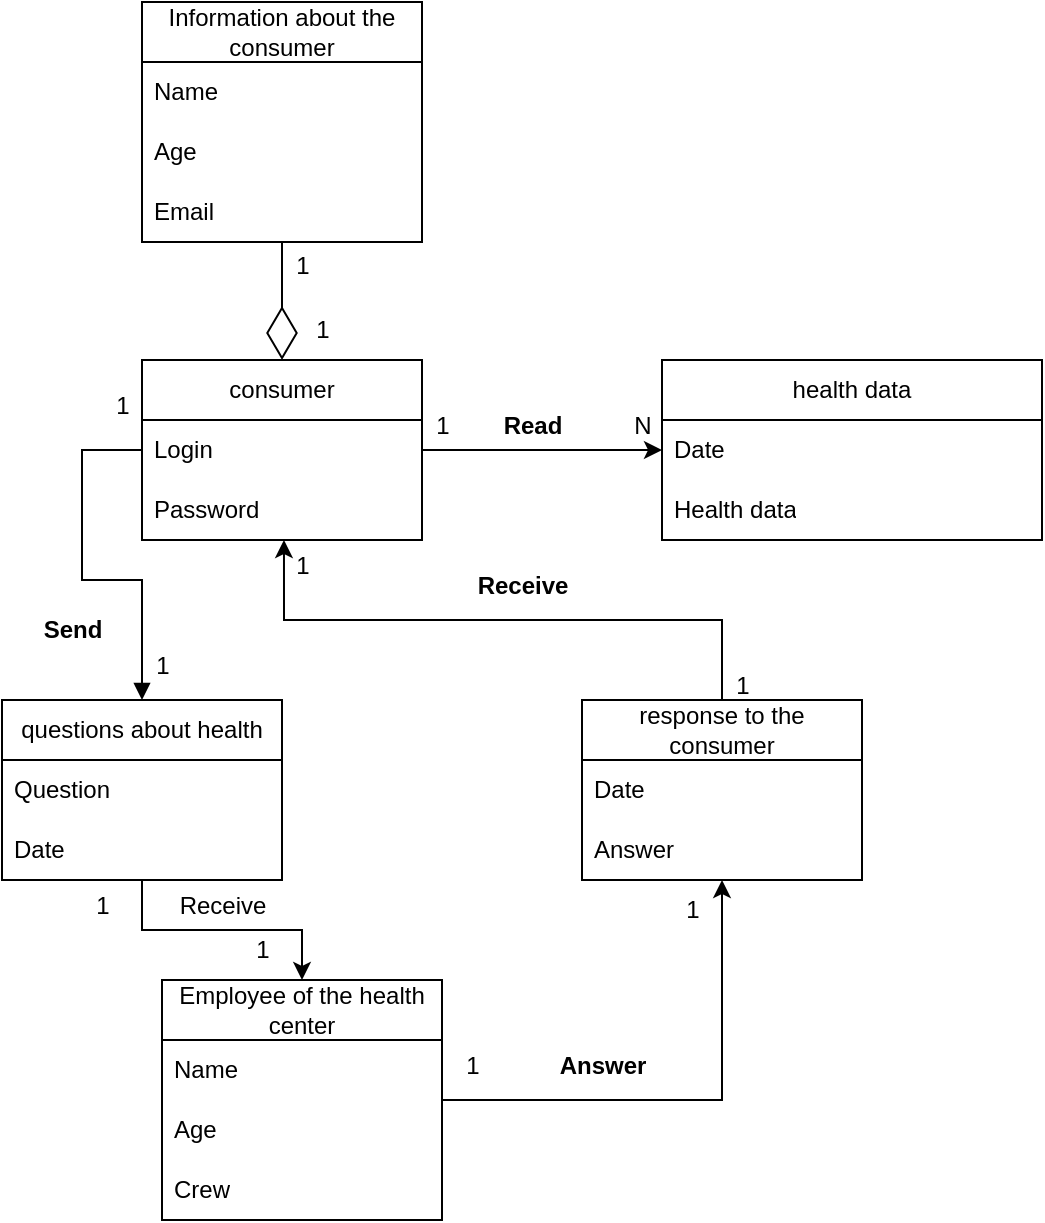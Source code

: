 <mxfile version="22.1.3" type="device">
  <diagram name="Page-1" id="9f46799a-70d6-7492-0946-bef42562c5a5">
    <mxGraphModel dx="1114" dy="615" grid="1" gridSize="10" guides="1" tooltips="1" connect="1" arrows="1" fold="1" page="1" pageScale="1" pageWidth="1100" pageHeight="850" background="none" math="0" shadow="0">
      <root>
        <mxCell id="0" />
        <mxCell id="1" parent="0" />
        <mxCell id="9bia1SHxIzR9saYs0n-D-1" value="&lt;font style=&quot;vertical-align: inherit;&quot;&gt;&lt;font style=&quot;vertical-align: inherit;&quot;&gt;health data&lt;/font&gt;&lt;/font&gt;" style="swimlane;fontStyle=0;childLayout=stackLayout;horizontal=1;startSize=30;horizontalStack=0;resizeParent=1;resizeParentMax=0;resizeLast=0;collapsible=1;marginBottom=0;whiteSpace=wrap;html=1;" parent="1" vertex="1">
          <mxGeometry x="330" y="250" width="190" height="90" as="geometry" />
        </mxCell>
        <mxCell id="9bia1SHxIzR9saYs0n-D-2" value="Date" style="text;strokeColor=none;fillColor=none;align=left;verticalAlign=middle;spacingLeft=4;spacingRight=4;overflow=hidden;points=[[0,0.5],[1,0.5]];portConstraint=eastwest;rotatable=0;whiteSpace=wrap;html=1;" parent="9bia1SHxIzR9saYs0n-D-1" vertex="1">
          <mxGeometry y="30" width="190" height="30" as="geometry" />
        </mxCell>
        <mxCell id="9bia1SHxIzR9saYs0n-D-4" value="Health data" style="text;strokeColor=none;fillColor=none;align=left;verticalAlign=middle;spacingLeft=4;spacingRight=4;overflow=hidden;points=[[0,0.5],[1,0.5]];portConstraint=eastwest;rotatable=0;whiteSpace=wrap;html=1;" parent="9bia1SHxIzR9saYs0n-D-1" vertex="1">
          <mxGeometry y="60" width="190" height="30" as="geometry" />
        </mxCell>
        <mxCell id="9bia1SHxIzR9saYs0n-D-5" value="consumer" style="swimlane;fontStyle=0;childLayout=stackLayout;horizontal=1;startSize=30;horizontalStack=0;resizeParent=1;resizeParentMax=0;resizeLast=0;collapsible=1;marginBottom=0;whiteSpace=wrap;html=1;" parent="1" vertex="1">
          <mxGeometry x="70" y="250" width="140" height="90" as="geometry" />
        </mxCell>
        <mxCell id="9bia1SHxIzR9saYs0n-D-6" value="Login" style="text;strokeColor=none;fillColor=none;align=left;verticalAlign=middle;spacingLeft=4;spacingRight=4;overflow=hidden;points=[[0,0.5],[1,0.5]];portConstraint=eastwest;rotatable=0;whiteSpace=wrap;html=1;" parent="9bia1SHxIzR9saYs0n-D-5" vertex="1">
          <mxGeometry y="30" width="140" height="30" as="geometry" />
        </mxCell>
        <mxCell id="9bia1SHxIzR9saYs0n-D-8" value="Password" style="text;strokeColor=none;fillColor=none;align=left;verticalAlign=middle;spacingLeft=4;spacingRight=4;overflow=hidden;points=[[0,0.5],[1,0.5]];portConstraint=eastwest;rotatable=0;whiteSpace=wrap;html=1;" parent="9bia1SHxIzR9saYs0n-D-5" vertex="1">
          <mxGeometry y="60" width="140" height="30" as="geometry" />
        </mxCell>
        <mxCell id="9bia1SHxIzR9saYs0n-D-9" value="&lt;font style=&quot;vertical-align: inherit;&quot;&gt;&lt;font style=&quot;vertical-align: inherit;&quot;&gt;Information about the consumer&lt;/font&gt;&lt;/font&gt;" style="swimlane;fontStyle=0;childLayout=stackLayout;horizontal=1;startSize=30;horizontalStack=0;resizeParent=1;resizeParentMax=0;resizeLast=0;collapsible=1;marginBottom=0;whiteSpace=wrap;html=1;" parent="1" vertex="1">
          <mxGeometry x="70" y="71" width="140" height="120" as="geometry" />
        </mxCell>
        <mxCell id="9bia1SHxIzR9saYs0n-D-10" value="Name" style="text;strokeColor=none;fillColor=none;align=left;verticalAlign=middle;spacingLeft=4;spacingRight=4;overflow=hidden;points=[[0,0.5],[1,0.5]];portConstraint=eastwest;rotatable=0;whiteSpace=wrap;html=1;" parent="9bia1SHxIzR9saYs0n-D-9" vertex="1">
          <mxGeometry y="30" width="140" height="30" as="geometry" />
        </mxCell>
        <mxCell id="9bia1SHxIzR9saYs0n-D-12" value="&lt;font style=&quot;vertical-align: inherit;&quot;&gt;&lt;font style=&quot;vertical-align: inherit;&quot;&gt;Age&lt;/font&gt;&lt;/font&gt;" style="text;strokeColor=none;fillColor=none;align=left;verticalAlign=middle;spacingLeft=4;spacingRight=4;overflow=hidden;points=[[0,0.5],[1,0.5]];portConstraint=eastwest;rotatable=0;whiteSpace=wrap;html=1;" parent="9bia1SHxIzR9saYs0n-D-9" vertex="1">
          <mxGeometry y="60" width="140" height="30" as="geometry" />
        </mxCell>
        <mxCell id="9bia1SHxIzR9saYs0n-D-24" value="&lt;font style=&quot;vertical-align: inherit;&quot;&gt;&lt;font style=&quot;vertical-align: inherit;&quot;&gt;Email&lt;/font&gt;&lt;/font&gt;" style="text;strokeColor=none;fillColor=none;align=left;verticalAlign=middle;spacingLeft=4;spacingRight=4;overflow=hidden;points=[[0,0.5],[1,0.5]];portConstraint=eastwest;rotatable=0;whiteSpace=wrap;html=1;" parent="9bia1SHxIzR9saYs0n-D-9" vertex="1">
          <mxGeometry y="90" width="140" height="30" as="geometry" />
        </mxCell>
        <mxCell id="9bia1SHxIzR9saYs0n-D-43" style="edgeStyle=orthogonalEdgeStyle;rounded=0;orthogonalLoop=1;jettySize=auto;html=1;exitX=1;exitY=0.5;exitDx=0;exitDy=0;entryX=0.5;entryY=1;entryDx=0;entryDy=0;" parent="1" source="9bia1SHxIzR9saYs0n-D-14" target="9bia1SHxIzR9saYs0n-D-28" edge="1">
          <mxGeometry relative="1" as="geometry" />
        </mxCell>
        <mxCell id="9bia1SHxIzR9saYs0n-D-14" value="Employee of the health center" style="swimlane;fontStyle=0;childLayout=stackLayout;horizontal=1;startSize=30;horizontalStack=0;resizeParent=1;resizeParentMax=0;resizeLast=0;collapsible=1;marginBottom=0;whiteSpace=wrap;html=1;" parent="1" vertex="1">
          <mxGeometry x="80" y="560" width="140" height="120" as="geometry" />
        </mxCell>
        <mxCell id="9bia1SHxIzR9saYs0n-D-16" value="Name" style="text;strokeColor=none;fillColor=none;align=left;verticalAlign=middle;spacingLeft=4;spacingRight=4;overflow=hidden;points=[[0,0.5],[1,0.5]];portConstraint=eastwest;rotatable=0;whiteSpace=wrap;html=1;" parent="9bia1SHxIzR9saYs0n-D-14" vertex="1">
          <mxGeometry y="30" width="140" height="30" as="geometry" />
        </mxCell>
        <mxCell id="9bia1SHxIzR9saYs0n-D-17" value="Age" style="text;strokeColor=none;fillColor=none;align=left;verticalAlign=middle;spacingLeft=4;spacingRight=4;overflow=hidden;points=[[0,0.5],[1,0.5]];portConstraint=eastwest;rotatable=0;whiteSpace=wrap;html=1;" parent="9bia1SHxIzR9saYs0n-D-14" vertex="1">
          <mxGeometry y="60" width="140" height="30" as="geometry" />
        </mxCell>
        <mxCell id="9bia1SHxIzR9saYs0n-D-33" value="Crew" style="text;strokeColor=none;fillColor=none;align=left;verticalAlign=middle;spacingLeft=4;spacingRight=4;overflow=hidden;points=[[0,0.5],[1,0.5]];portConstraint=eastwest;rotatable=0;whiteSpace=wrap;html=1;" parent="9bia1SHxIzR9saYs0n-D-14" vertex="1">
          <mxGeometry y="90" width="140" height="30" as="geometry" />
        </mxCell>
        <mxCell id="9bia1SHxIzR9saYs0n-D-45" style="edgeStyle=orthogonalEdgeStyle;rounded=0;orthogonalLoop=1;jettySize=auto;html=1;entryX=0.5;entryY=0;entryDx=0;entryDy=0;" parent="1" source="9bia1SHxIzR9saYs0n-D-25" target="9bia1SHxIzR9saYs0n-D-14" edge="1">
          <mxGeometry relative="1" as="geometry" />
        </mxCell>
        <mxCell id="9bia1SHxIzR9saYs0n-D-25" value="questions about health" style="swimlane;fontStyle=0;childLayout=stackLayout;horizontal=1;startSize=30;horizontalStack=0;resizeParent=1;resizeParentMax=0;resizeLast=0;collapsible=1;marginBottom=0;whiteSpace=wrap;html=1;" parent="1" vertex="1">
          <mxGeometry y="420" width="140" height="90" as="geometry" />
        </mxCell>
        <mxCell id="9bia1SHxIzR9saYs0n-D-26" value="Question" style="text;strokeColor=none;fillColor=none;align=left;verticalAlign=middle;spacingLeft=4;spacingRight=4;overflow=hidden;points=[[0,0.5],[1,0.5]];portConstraint=eastwest;rotatable=0;whiteSpace=wrap;html=1;" parent="9bia1SHxIzR9saYs0n-D-25" vertex="1">
          <mxGeometry y="30" width="140" height="30" as="geometry" />
        </mxCell>
        <mxCell id="9bia1SHxIzR9saYs0n-D-34" value="Date" style="text;strokeColor=none;fillColor=none;align=left;verticalAlign=middle;spacingLeft=4;spacingRight=4;overflow=hidden;points=[[0,0.5],[1,0.5]];portConstraint=eastwest;rotatable=0;whiteSpace=wrap;html=1;" parent="9bia1SHxIzR9saYs0n-D-25" vertex="1">
          <mxGeometry y="60" width="140" height="30" as="geometry" />
        </mxCell>
        <mxCell id="9bia1SHxIzR9saYs0n-D-28" value="response to the consumer" style="swimlane;fontStyle=0;childLayout=stackLayout;horizontal=1;startSize=30;horizontalStack=0;resizeParent=1;resizeParentMax=0;resizeLast=0;collapsible=1;marginBottom=0;whiteSpace=wrap;html=1;" parent="1" vertex="1">
          <mxGeometry x="290" y="420" width="140" height="90" as="geometry" />
        </mxCell>
        <mxCell id="9bia1SHxIzR9saYs0n-D-32" value="Date" style="text;strokeColor=none;fillColor=none;align=left;verticalAlign=middle;spacingLeft=4;spacingRight=4;overflow=hidden;points=[[0,0.5],[1,0.5]];portConstraint=eastwest;rotatable=0;whiteSpace=wrap;html=1;" parent="9bia1SHxIzR9saYs0n-D-28" vertex="1">
          <mxGeometry y="30" width="140" height="30" as="geometry" />
        </mxCell>
        <mxCell id="9bia1SHxIzR9saYs0n-D-31" value="Answer" style="text;strokeColor=none;fillColor=none;align=left;verticalAlign=middle;spacingLeft=4;spacingRight=4;overflow=hidden;points=[[0,0.5],[1,0.5]];portConstraint=eastwest;rotatable=0;whiteSpace=wrap;html=1;" parent="9bia1SHxIzR9saYs0n-D-28" vertex="1">
          <mxGeometry y="60" width="140" height="30" as="geometry" />
        </mxCell>
        <mxCell id="9bia1SHxIzR9saYs0n-D-36" value="" style="endArrow=diamondThin;endFill=0;endSize=24;html=1;rounded=0;entryX=0.5;entryY=0;entryDx=0;entryDy=0;exitX=0.5;exitY=1;exitDx=0;exitDy=0;" parent="1" source="9bia1SHxIzR9saYs0n-D-9" target="9bia1SHxIzR9saYs0n-D-5" edge="1">
          <mxGeometry width="160" relative="1" as="geometry">
            <mxPoint x="270" y="420" as="sourcePoint" />
            <mxPoint x="430" y="420" as="targetPoint" />
          </mxGeometry>
        </mxCell>
        <mxCell id="9bia1SHxIzR9saYs0n-D-37" value="" style="endArrow=classic;html=1;rounded=0;entryX=0;entryY=0.5;entryDx=0;entryDy=0;exitX=1;exitY=0.5;exitDx=0;exitDy=0;" parent="1" source="9bia1SHxIzR9saYs0n-D-5" target="9bia1SHxIzR9saYs0n-D-2" edge="1">
          <mxGeometry width="50" height="50" relative="1" as="geometry">
            <mxPoint x="330" y="450" as="sourcePoint" />
            <mxPoint x="380" y="400" as="targetPoint" />
          </mxGeometry>
        </mxCell>
        <mxCell id="9bia1SHxIzR9saYs0n-D-38" value="&lt;b&gt;Read&lt;br&gt;&lt;/b&gt;" style="text;html=1;align=center;verticalAlign=middle;resizable=0;points=[];autosize=1;strokeColor=none;fillColor=none;" parent="1" vertex="1">
          <mxGeometry x="240" y="268" width="50" height="30" as="geometry" />
        </mxCell>
        <mxCell id="9bia1SHxIzR9saYs0n-D-41" value="" style="html=1;verticalAlign=bottom;endArrow=block;curved=0;rounded=0;entryX=0.5;entryY=0;entryDx=0;entryDy=0;exitX=0;exitY=0.5;exitDx=0;exitDy=0;" parent="1" source="9bia1SHxIzR9saYs0n-D-6" target="9bia1SHxIzR9saYs0n-D-25" edge="1">
          <mxGeometry width="80" relative="1" as="geometry">
            <mxPoint x="310" y="420" as="sourcePoint" />
            <mxPoint x="390" y="420" as="targetPoint" />
            <Array as="points">
              <mxPoint x="40" y="295" />
              <mxPoint x="40" y="360" />
              <mxPoint x="70" y="360" />
            </Array>
          </mxGeometry>
        </mxCell>
        <mxCell id="9bia1SHxIzR9saYs0n-D-42" value="&lt;b&gt;Send&lt;br&gt;&lt;/b&gt;" style="text;html=1;align=center;verticalAlign=middle;resizable=0;points=[];autosize=1;strokeColor=none;fillColor=none;rotation=0;" parent="1" vertex="1">
          <mxGeometry x="10" y="370" width="50" height="30" as="geometry" />
        </mxCell>
        <mxCell id="9bia1SHxIzR9saYs0n-D-44" value="&lt;b&gt;Answer&lt;/b&gt;" style="text;html=1;align=center;verticalAlign=middle;resizable=0;points=[];autosize=1;strokeColor=none;fillColor=none;" parent="1" vertex="1">
          <mxGeometry x="265" y="588" width="70" height="30" as="geometry" />
        </mxCell>
        <mxCell id="9bia1SHxIzR9saYs0n-D-46" value="Receive" style="text;html=1;align=center;verticalAlign=middle;resizable=0;points=[];autosize=1;strokeColor=none;fillColor=none;" parent="1" vertex="1">
          <mxGeometry x="75" y="508" width="70" height="30" as="geometry" />
        </mxCell>
        <mxCell id="9bia1SHxIzR9saYs0n-D-47" style="edgeStyle=orthogonalEdgeStyle;rounded=0;orthogonalLoop=1;jettySize=auto;html=1;exitX=0.5;exitY=0;exitDx=0;exitDy=0;entryX=0.507;entryY=1;entryDx=0;entryDy=0;entryPerimeter=0;" parent="1" source="9bia1SHxIzR9saYs0n-D-28" target="9bia1SHxIzR9saYs0n-D-8" edge="1">
          <mxGeometry relative="1" as="geometry" />
        </mxCell>
        <mxCell id="9bia1SHxIzR9saYs0n-D-48" value="&lt;b&gt;Receive&lt;/b&gt;" style="text;html=1;align=center;verticalAlign=middle;resizable=0;points=[];autosize=1;strokeColor=none;fillColor=none;" parent="1" vertex="1">
          <mxGeometry x="225" y="348" width="70" height="30" as="geometry" />
        </mxCell>
        <mxCell id="w-1KXseZEpG_z7EYwiBP-1" value="1" style="text;html=1;align=center;verticalAlign=middle;resizable=0;points=[];autosize=1;strokeColor=none;fillColor=none;" parent="1" vertex="1">
          <mxGeometry x="330" y="510" width="30" height="30" as="geometry" />
        </mxCell>
        <mxCell id="w-1KXseZEpG_z7EYwiBP-2" value="1" style="text;html=1;align=center;verticalAlign=middle;resizable=0;points=[];autosize=1;strokeColor=none;fillColor=none;" parent="1" vertex="1">
          <mxGeometry x="220" y="588" width="30" height="30" as="geometry" />
        </mxCell>
        <mxCell id="w-1KXseZEpG_z7EYwiBP-3" value="1" style="text;html=1;align=center;verticalAlign=middle;resizable=0;points=[];autosize=1;strokeColor=none;fillColor=none;" parent="1" vertex="1">
          <mxGeometry x="35" y="508" width="30" height="30" as="geometry" />
        </mxCell>
        <mxCell id="w-1KXseZEpG_z7EYwiBP-4" value="1" style="text;html=1;align=center;verticalAlign=middle;resizable=0;points=[];autosize=1;strokeColor=none;fillColor=none;" parent="1" vertex="1">
          <mxGeometry x="115" y="530" width="30" height="30" as="geometry" />
        </mxCell>
        <mxCell id="w-1KXseZEpG_z7EYwiBP-5" value="1" style="text;html=1;align=center;verticalAlign=middle;resizable=0;points=[];autosize=1;strokeColor=none;fillColor=none;" parent="1" vertex="1">
          <mxGeometry x="355" y="398" width="30" height="30" as="geometry" />
        </mxCell>
        <mxCell id="w-1KXseZEpG_z7EYwiBP-6" value="1" style="text;html=1;align=center;verticalAlign=middle;resizable=0;points=[];autosize=1;strokeColor=none;fillColor=none;" parent="1" vertex="1">
          <mxGeometry x="135" y="338" width="30" height="30" as="geometry" />
        </mxCell>
        <mxCell id="w-1KXseZEpG_z7EYwiBP-7" value="1" style="text;html=1;align=center;verticalAlign=middle;resizable=0;points=[];autosize=1;strokeColor=none;fillColor=none;" parent="1" vertex="1">
          <mxGeometry x="65" y="388" width="30" height="30" as="geometry" />
        </mxCell>
        <mxCell id="w-1KXseZEpG_z7EYwiBP-8" value="1" style="text;html=1;align=center;verticalAlign=middle;resizable=0;points=[];autosize=1;strokeColor=none;fillColor=none;" parent="1" vertex="1">
          <mxGeometry x="45" y="258" width="30" height="30" as="geometry" />
        </mxCell>
        <mxCell id="w-1KXseZEpG_z7EYwiBP-9" value="1" style="text;html=1;align=center;verticalAlign=middle;resizable=0;points=[];autosize=1;strokeColor=none;fillColor=none;" parent="1" vertex="1">
          <mxGeometry x="205" y="268" width="30" height="30" as="geometry" />
        </mxCell>
        <mxCell id="w-1KXseZEpG_z7EYwiBP-10" value="N" style="text;html=1;align=center;verticalAlign=middle;resizable=0;points=[];autosize=1;strokeColor=none;fillColor=none;" parent="1" vertex="1">
          <mxGeometry x="305" y="268" width="30" height="30" as="geometry" />
        </mxCell>
        <mxCell id="w-1KXseZEpG_z7EYwiBP-11" value="1" style="text;html=1;align=center;verticalAlign=middle;resizable=0;points=[];autosize=1;strokeColor=none;fillColor=none;" parent="1" vertex="1">
          <mxGeometry x="135" y="188" width="30" height="30" as="geometry" />
        </mxCell>
        <mxCell id="w-1KXseZEpG_z7EYwiBP-13" value="1" style="text;html=1;align=center;verticalAlign=middle;resizable=0;points=[];autosize=1;strokeColor=none;fillColor=none;" parent="1" vertex="1">
          <mxGeometry x="145" y="220" width="30" height="30" as="geometry" />
        </mxCell>
      </root>
    </mxGraphModel>
  </diagram>
</mxfile>
